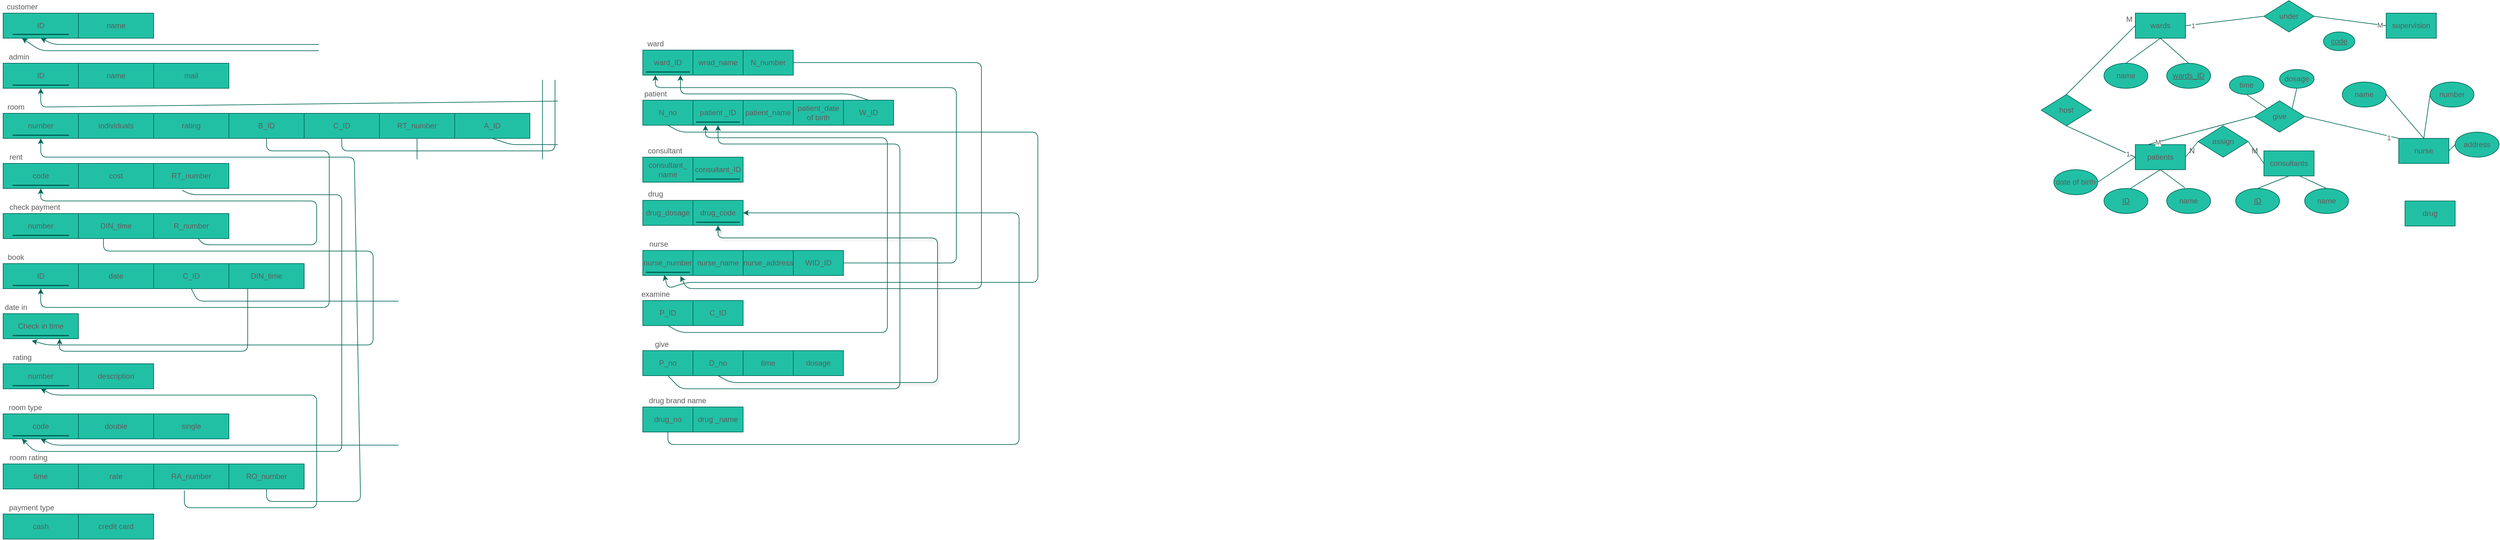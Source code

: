 <mxfile version="14.6.11" type="github">
  <diagram id="R2lEEEUBdFMjLlhIrx00" name="Page-1">
    <mxGraphModel dx="4867" dy="549" grid="1" gridSize="10" guides="1" tooltips="1" connect="1" arrows="1" fold="1" page="1" pageScale="1" pageWidth="850" pageHeight="1100" math="0" shadow="0" extFonts="Permanent Marker^https://fonts.googleapis.com/css?family=Permanent+Marker">
      <root>
        <mxCell id="0" />
        <mxCell id="1" parent="0" />
        <mxCell id="BBmIpHjSIhqbikDXfR6h-1" value="wards" style="whiteSpace=wrap;html=1;align=center;fillColor=#21C0A5;strokeColor=#006658;fontColor=#5C5C5C;" parent="1" vertex="1">
          <mxGeometry x="80" y="40" width="80" height="40" as="geometry" />
        </mxCell>
        <mxCell id="BBmIpHjSIhqbikDXfR6h-2" value="name" style="ellipse;whiteSpace=wrap;html=1;align=center;fillColor=#21C0A5;strokeColor=#006658;fontColor=#5C5C5C;" parent="1" vertex="1">
          <mxGeometry x="30" y="120" width="70" height="40" as="geometry" />
        </mxCell>
        <mxCell id="BBmIpHjSIhqbikDXfR6h-3" value="wards_ID" style="ellipse;whiteSpace=wrap;html=1;align=center;fontStyle=4;fillColor=#21C0A5;strokeColor=#006658;fontColor=#5C5C5C;" parent="1" vertex="1">
          <mxGeometry x="130" y="120" width="70" height="40" as="geometry" />
        </mxCell>
        <mxCell id="BBmIpHjSIhqbikDXfR6h-5" value="patients" style="whiteSpace=wrap;html=1;align=center;fillColor=#21C0A5;strokeColor=#006658;fontColor=#5C5C5C;" parent="1" vertex="1">
          <mxGeometry x="80" y="250" width="80" height="40" as="geometry" />
        </mxCell>
        <mxCell id="BBmIpHjSIhqbikDXfR6h-6" value="date of birth" style="ellipse;whiteSpace=wrap;html=1;align=center;fillColor=#21C0A5;strokeColor=#006658;fontColor=#5C5C5C;" parent="1" vertex="1">
          <mxGeometry x="-50" y="290" width="70" height="40" as="geometry" />
        </mxCell>
        <mxCell id="BBmIpHjSIhqbikDXfR6h-7" value="name" style="ellipse;whiteSpace=wrap;html=1;align=center;fillColor=#21C0A5;strokeColor=#006658;fontColor=#5C5C5C;" parent="1" vertex="1">
          <mxGeometry x="130" y="320" width="70" height="40" as="geometry" />
        </mxCell>
        <mxCell id="BBmIpHjSIhqbikDXfR6h-8" value="ID" style="ellipse;whiteSpace=wrap;html=1;align=center;fontStyle=4;fillColor=#21C0A5;strokeColor=#006658;fontColor=#5C5C5C;" parent="1" vertex="1">
          <mxGeometry x="30" y="320" width="70" height="40" as="geometry" />
        </mxCell>
        <mxCell id="BBmIpHjSIhqbikDXfR6h-9" value="" style="endArrow=none;html=1;rounded=0;exitX=0.6;exitY=0;exitDx=0;exitDy=0;exitPerimeter=0;entryX=0.414;entryY=-0.025;entryDx=0;entryDy=0;entryPerimeter=0;strokeColor=#006658;fontColor=#5C5C5C;" parent="1" source="BBmIpHjSIhqbikDXfR6h-8" target="BBmIpHjSIhqbikDXfR6h-7" edge="1">
          <mxGeometry relative="1" as="geometry">
            <mxPoint x="40" y="300" as="sourcePoint" />
            <mxPoint x="200" y="300" as="targetPoint" />
            <Array as="points">
              <mxPoint x="120" y="290" />
            </Array>
          </mxGeometry>
        </mxCell>
        <mxCell id="BBmIpHjSIhqbikDXfR6h-10" value="" style="endArrow=none;html=1;rounded=0;entryX=0.5;entryY=0;entryDx=0;entryDy=0;exitX=0.5;exitY=0;exitDx=0;exitDy=0;strokeColor=#006658;fontColor=#5C5C5C;" parent="1" source="BBmIpHjSIhqbikDXfR6h-2" target="BBmIpHjSIhqbikDXfR6h-3" edge="1">
          <mxGeometry relative="1" as="geometry">
            <mxPoint x="60" y="100" as="sourcePoint" />
            <mxPoint x="220" y="100" as="targetPoint" />
            <Array as="points">
              <mxPoint x="120" y="80" />
            </Array>
          </mxGeometry>
        </mxCell>
        <mxCell id="BBmIpHjSIhqbikDXfR6h-12" value="" style="endArrow=none;html=1;rounded=0;exitX=1;exitY=0.5;exitDx=0;exitDy=0;entryX=0;entryY=0.5;entryDx=0;entryDy=0;strokeColor=#006658;fontColor=#5C5C5C;" parent="1" source="BBmIpHjSIhqbikDXfR6h-6" target="BBmIpHjSIhqbikDXfR6h-5" edge="1">
          <mxGeometry relative="1" as="geometry">
            <mxPoint x="70" y="210" as="sourcePoint" />
            <mxPoint x="230" y="210" as="targetPoint" />
          </mxGeometry>
        </mxCell>
        <mxCell id="BBmIpHjSIhqbikDXfR6h-14" value="name" style="ellipse;whiteSpace=wrap;html=1;align=center;fillColor=#21C0A5;strokeColor=#006658;fontColor=#5C5C5C;" parent="1" vertex="1">
          <mxGeometry x="350" y="320" width="70" height="40" as="geometry" />
        </mxCell>
        <mxCell id="BBmIpHjSIhqbikDXfR6h-15" value="ID" style="ellipse;whiteSpace=wrap;html=1;align=center;fontStyle=4;fillColor=#21C0A5;strokeColor=#006658;fontColor=#5C5C5C;" parent="1" vertex="1">
          <mxGeometry x="240" y="320" width="70" height="40" as="geometry" />
        </mxCell>
        <mxCell id="BBmIpHjSIhqbikDXfR6h-16" value="" style="endArrow=none;html=1;rounded=0;exitX=0.5;exitY=0;exitDx=0;exitDy=0;entryX=0.5;entryY=0;entryDx=0;entryDy=0;startArrow=none;strokeColor=#006658;fontColor=#5C5C5C;" parent="1" source="BBmIpHjSIhqbikDXfR6h-13" target="BBmIpHjSIhqbikDXfR6h-14" edge="1">
          <mxGeometry relative="1" as="geometry">
            <mxPoint x="260" y="290" as="sourcePoint" />
            <mxPoint x="420" y="290" as="targetPoint" />
            <Array as="points">
              <mxPoint x="320" y="290" />
            </Array>
          </mxGeometry>
        </mxCell>
        <mxCell id="BBmIpHjSIhqbikDXfR6h-17" value="assign" style="shape=rhombus;perimeter=rhombusPerimeter;whiteSpace=wrap;html=1;align=center;fillColor=#21C0A5;strokeColor=#006658;fontColor=#5C5C5C;" parent="1" vertex="1">
          <mxGeometry x="180" y="220" width="80" height="50" as="geometry" />
        </mxCell>
        <mxCell id="BBmIpHjSIhqbikDXfR6h-18" value="host" style="shape=rhombus;perimeter=rhombusPerimeter;whiteSpace=wrap;html=1;align=center;fillColor=#21C0A5;strokeColor=#006658;fontColor=#5C5C5C;" parent="1" vertex="1">
          <mxGeometry x="-70" y="170" width="80" height="50" as="geometry" />
        </mxCell>
        <mxCell id="BBmIpHjSIhqbikDXfR6h-19" value="" style="endArrow=none;html=1;rounded=0;exitX=0.5;exitY=1;exitDx=0;exitDy=0;entryX=0;entryY=0.5;entryDx=0;entryDy=0;strokeColor=#006658;fontColor=#5C5C5C;" parent="1" source="BBmIpHjSIhqbikDXfR6h-18" target="BBmIpHjSIhqbikDXfR6h-5" edge="1">
          <mxGeometry relative="1" as="geometry">
            <mxPoint x="-90" y="250" as="sourcePoint" />
            <mxPoint x="70" y="250" as="targetPoint" />
          </mxGeometry>
        </mxCell>
        <mxCell id="BBmIpHjSIhqbikDXfR6h-41" value="1" style="edgeLabel;html=1;align=center;verticalAlign=middle;resizable=0;points=[];fontColor=#5C5C5C;" parent="BBmIpHjSIhqbikDXfR6h-19" vertex="1" connectable="0">
          <mxGeometry x="0.768" y="-1" relative="1" as="geometry">
            <mxPoint x="1" as="offset" />
          </mxGeometry>
        </mxCell>
        <mxCell id="BBmIpHjSIhqbikDXfR6h-20" value="" style="endArrow=none;html=1;rounded=0;exitX=0.5;exitY=0;exitDx=0;exitDy=0;entryX=0;entryY=0.5;entryDx=0;entryDy=0;strokeColor=#006658;fontColor=#5C5C5C;" parent="1" source="BBmIpHjSIhqbikDXfR6h-18" target="BBmIpHjSIhqbikDXfR6h-1" edge="1">
          <mxGeometry relative="1" as="geometry">
            <mxPoint x="-40" y="140" as="sourcePoint" />
            <mxPoint x="120" y="140" as="targetPoint" />
          </mxGeometry>
        </mxCell>
        <mxCell id="BBmIpHjSIhqbikDXfR6h-21" value="" style="endArrow=none;html=1;rounded=0;exitX=1;exitY=0.5;exitDx=0;exitDy=0;entryX=0;entryY=0.5;entryDx=0;entryDy=0;strokeColor=#006658;fontColor=#5C5C5C;" parent="1" source="BBmIpHjSIhqbikDXfR6h-5" target="BBmIpHjSIhqbikDXfR6h-17" edge="1">
          <mxGeometry relative="1" as="geometry">
            <mxPoint x="150" y="200" as="sourcePoint" />
            <mxPoint x="310" y="200" as="targetPoint" />
          </mxGeometry>
        </mxCell>
        <mxCell id="BBmIpHjSIhqbikDXfR6h-22" value="" style="endArrow=none;html=1;rounded=0;exitX=1;exitY=0.5;exitDx=0;exitDy=0;entryX=0;entryY=0.5;entryDx=0;entryDy=0;strokeColor=#006658;fontColor=#5C5C5C;" parent="1" source="BBmIpHjSIhqbikDXfR6h-17" target="BBmIpHjSIhqbikDXfR6h-13" edge="1">
          <mxGeometry relative="1" as="geometry">
            <mxPoint x="330" y="190" as="sourcePoint" />
            <mxPoint x="490" y="190" as="targetPoint" />
          </mxGeometry>
        </mxCell>
        <mxCell id="BBmIpHjSIhqbikDXfR6h-23" value="supervision" style="whiteSpace=wrap;html=1;align=center;fillColor=#21C0A5;strokeColor=#006658;fontColor=#5C5C5C;" parent="1" vertex="1">
          <mxGeometry x="480" y="40" width="80" height="40" as="geometry" />
        </mxCell>
        <mxCell id="BBmIpHjSIhqbikDXfR6h-24" value="nurse" style="whiteSpace=wrap;html=1;align=center;fillColor=#21C0A5;strokeColor=#006658;fontColor=#5C5C5C;" parent="1" vertex="1">
          <mxGeometry x="500" y="240" width="80" height="40" as="geometry" />
        </mxCell>
        <mxCell id="BBmIpHjSIhqbikDXfR6h-26" value="name" style="ellipse;whiteSpace=wrap;html=1;align=center;fillColor=#21C0A5;strokeColor=#006658;fontColor=#5C5C5C;" parent="1" vertex="1">
          <mxGeometry x="410" y="150" width="70" height="40" as="geometry" />
        </mxCell>
        <mxCell id="BBmIpHjSIhqbikDXfR6h-30" value="address" style="ellipse;whiteSpace=wrap;html=1;align=center;fillColor=#21C0A5;strokeColor=#006658;fontColor=#5C5C5C;" parent="1" vertex="1">
          <mxGeometry x="590" y="230" width="70" height="40" as="geometry" />
        </mxCell>
        <mxCell id="BBmIpHjSIhqbikDXfR6h-31" value="number" style="ellipse;whiteSpace=wrap;html=1;align=center;fillColor=#21C0A5;strokeColor=#006658;fontColor=#5C5C5C;" parent="1" vertex="1">
          <mxGeometry x="550" y="150" width="70" height="40" as="geometry" />
        </mxCell>
        <mxCell id="BBmIpHjSIhqbikDXfR6h-32" value="" style="endArrow=none;html=1;rounded=0;exitX=1;exitY=0.5;exitDx=0;exitDy=0;entryX=0;entryY=0.5;entryDx=0;entryDy=0;strokeColor=#006658;fontColor=#5C5C5C;" parent="1" source="BBmIpHjSIhqbikDXfR6h-26" target="BBmIpHjSIhqbikDXfR6h-31" edge="1">
          <mxGeometry relative="1" as="geometry">
            <mxPoint x="500" y="170" as="sourcePoint" />
            <mxPoint x="610" y="210" as="targetPoint" />
            <Array as="points">
              <mxPoint x="540" y="240" />
            </Array>
          </mxGeometry>
        </mxCell>
        <mxCell id="BBmIpHjSIhqbikDXfR6h-33" value="" style="endArrow=none;html=1;rounded=0;exitX=1;exitY=0.5;exitDx=0;exitDy=0;entryX=0;entryY=0.5;entryDx=0;entryDy=0;strokeColor=#006658;fontColor=#5C5C5C;" parent="1" source="BBmIpHjSIhqbikDXfR6h-24" target="BBmIpHjSIhqbikDXfR6h-30" edge="1">
          <mxGeometry relative="1" as="geometry">
            <mxPoint x="570" y="100" as="sourcePoint" />
            <mxPoint x="680" y="140" as="targetPoint" />
          </mxGeometry>
        </mxCell>
        <mxCell id="BBmIpHjSIhqbikDXfR6h-36" value="M" style="text;html=1;align=center;verticalAlign=middle;resizable=0;points=[];autosize=1;strokeColor=none;fontColor=#5C5C5C;" parent="1" vertex="1">
          <mxGeometry x="255" y="250" width="30" height="20" as="geometry" />
        </mxCell>
        <mxCell id="BBmIpHjSIhqbikDXfR6h-39" value="N" style="text;html=1;align=center;verticalAlign=middle;resizable=0;points=[];autosize=1;strokeColor=none;fontColor=#5C5C5C;" parent="1" vertex="1">
          <mxGeometry x="160" y="250" width="20" height="20" as="geometry" />
        </mxCell>
        <mxCell id="BBmIpHjSIhqbikDXfR6h-40" value="M" style="text;html=1;align=center;verticalAlign=middle;resizable=0;points=[];autosize=1;strokeColor=none;fontColor=#5C5C5C;" parent="1" vertex="1">
          <mxGeometry x="55" y="40" width="30" height="20" as="geometry" />
        </mxCell>
        <mxCell id="BBmIpHjSIhqbikDXfR6h-47" value="under" style="shape=rhombus;perimeter=rhombusPerimeter;whiteSpace=wrap;html=1;align=center;fillColor=#21C0A5;strokeColor=#006658;fontColor=#5C5C5C;" parent="1" vertex="1">
          <mxGeometry x="285" y="20" width="80" height="50" as="geometry" />
        </mxCell>
        <mxCell id="BBmIpHjSIhqbikDXfR6h-48" value="" style="endArrow=none;html=1;rounded=0;entryX=0;entryY=0.5;entryDx=0;entryDy=0;exitX=1;exitY=0.5;exitDx=0;exitDy=0;strokeColor=#006658;fontColor=#5C5C5C;" parent="1" source="BBmIpHjSIhqbikDXfR6h-1" target="BBmIpHjSIhqbikDXfR6h-47" edge="1">
          <mxGeometry relative="1" as="geometry">
            <mxPoint x="160" y="70" as="sourcePoint" />
            <mxPoint x="320" y="70" as="targetPoint" />
          </mxGeometry>
        </mxCell>
        <mxCell id="BBmIpHjSIhqbikDXfR6h-55" value="1" style="edgeLabel;html=1;align=center;verticalAlign=middle;resizable=0;points=[];fontColor=#5C5C5C;" parent="BBmIpHjSIhqbikDXfR6h-48" vertex="1" connectable="0">
          <mxGeometry x="-0.811" y="-1" relative="1" as="geometry">
            <mxPoint as="offset" />
          </mxGeometry>
        </mxCell>
        <mxCell id="BBmIpHjSIhqbikDXfR6h-49" value="" style="endArrow=none;html=1;rounded=0;entryX=0;entryY=0.5;entryDx=0;entryDy=0;exitX=1;exitY=0.5;exitDx=0;exitDy=0;strokeColor=#006658;fontColor=#5C5C5C;" parent="1" source="BBmIpHjSIhqbikDXfR6h-47" target="BBmIpHjSIhqbikDXfR6h-23" edge="1">
          <mxGeometry relative="1" as="geometry">
            <mxPoint x="400" y="80" as="sourcePoint" />
            <mxPoint x="520" y="135" as="targetPoint" />
          </mxGeometry>
        </mxCell>
        <mxCell id="BBmIpHjSIhqbikDXfR6h-56" value="M" style="edgeLabel;html=1;align=center;verticalAlign=middle;resizable=0;points=[];fontColor=#5C5C5C;" parent="BBmIpHjSIhqbikDXfR6h-49" vertex="1" connectable="0">
          <mxGeometry x="0.817" relative="1" as="geometry">
            <mxPoint as="offset" />
          </mxGeometry>
        </mxCell>
        <mxCell id="BBmIpHjSIhqbikDXfR6h-50" value="give" style="shape=rhombus;perimeter=rhombusPerimeter;whiteSpace=wrap;html=1;align=center;fillColor=#21C0A5;strokeColor=#006658;fontColor=#5C5C5C;" parent="1" vertex="1">
          <mxGeometry x="270" y="180" width="80" height="50" as="geometry" />
        </mxCell>
        <mxCell id="BBmIpHjSIhqbikDXfR6h-51" value="" style="endArrow=none;html=1;rounded=0;exitX=1;exitY=0.5;exitDx=0;exitDy=0;entryX=0;entryY=0;entryDx=0;entryDy=0;strokeColor=#006658;fontColor=#5C5C5C;" parent="1" source="BBmIpHjSIhqbikDXfR6h-50" target="BBmIpHjSIhqbikDXfR6h-24" edge="1">
          <mxGeometry relative="1" as="geometry">
            <mxPoint x="340" y="140" as="sourcePoint" />
            <mxPoint x="500" y="140" as="targetPoint" />
          </mxGeometry>
        </mxCell>
        <mxCell id="BBmIpHjSIhqbikDXfR6h-65" value="1" style="edgeLabel;html=1;align=center;verticalAlign=middle;resizable=0;points=[];fontColor=#5C5C5C;" parent="BBmIpHjSIhqbikDXfR6h-51" vertex="1" connectable="0">
          <mxGeometry x="0.791" y="-2" relative="1" as="geometry">
            <mxPoint as="offset" />
          </mxGeometry>
        </mxCell>
        <mxCell id="BBmIpHjSIhqbikDXfR6h-52" value="" style="endArrow=none;html=1;rounded=0;exitX=0.25;exitY=0;exitDx=0;exitDy=0;entryX=0;entryY=0.5;entryDx=0;entryDy=0;strokeColor=#006658;fontColor=#5C5C5C;" parent="1" source="BBmIpHjSIhqbikDXfR6h-5" target="BBmIpHjSIhqbikDXfR6h-50" edge="1">
          <mxGeometry relative="1" as="geometry">
            <mxPoint x="100" y="190" as="sourcePoint" />
            <mxPoint x="260" y="190" as="targetPoint" />
          </mxGeometry>
        </mxCell>
        <mxCell id="BBmIpHjSIhqbikDXfR6h-66" value="M" style="edgeLabel;html=1;align=center;verticalAlign=middle;resizable=0;points=[];fontColor=#5C5C5C;" parent="BBmIpHjSIhqbikDXfR6h-52" vertex="1" connectable="0">
          <mxGeometry x="-0.812" relative="1" as="geometry">
            <mxPoint as="offset" />
          </mxGeometry>
        </mxCell>
        <mxCell id="BBmIpHjSIhqbikDXfR6h-53" value="time" style="ellipse;whiteSpace=wrap;html=1;align=center;fillColor=#21C0A5;strokeColor=#006658;fontColor=#5C5C5C;" parent="1" vertex="1">
          <mxGeometry x="230" y="140" width="55" height="30" as="geometry" />
        </mxCell>
        <mxCell id="BBmIpHjSIhqbikDXfR6h-54" value="" style="endArrow=none;html=1;rounded=0;entryX=0.5;entryY=1;entryDx=0;entryDy=0;exitX=0;exitY=0;exitDx=0;exitDy=0;strokeColor=#006658;fontColor=#5C5C5C;" parent="1" source="BBmIpHjSIhqbikDXfR6h-50" target="BBmIpHjSIhqbikDXfR6h-53" edge="1">
          <mxGeometry relative="1" as="geometry">
            <mxPoint x="100" y="190" as="sourcePoint" />
            <mxPoint x="260" y="190" as="targetPoint" />
          </mxGeometry>
        </mxCell>
        <mxCell id="BBmIpHjSIhqbikDXfR6h-61" value="code" style="ellipse;whiteSpace=wrap;html=1;align=center;fontStyle=4;fillColor=#21C0A5;strokeColor=#006658;fontColor=#5C5C5C;" parent="1" vertex="1">
          <mxGeometry x="380" y="70" width="50" height="30" as="geometry" />
        </mxCell>
        <mxCell id="BBmIpHjSIhqbikDXfR6h-64" value="" style="endArrow=none;html=1;rounded=0;exitX=1;exitY=0;exitDx=0;exitDy=0;entryX=0.5;entryY=1;entryDx=0;entryDy=0;strokeColor=#006658;fontColor=#5C5C5C;" parent="1" source="BBmIpHjSIhqbikDXfR6h-50" target="HpEBO9rWb_VmIO8AO7av-1" edge="1">
          <mxGeometry relative="1" as="geometry">
            <mxPoint x="350" y="150" as="sourcePoint" />
            <mxPoint x="335" y="170" as="targetPoint" />
          </mxGeometry>
        </mxCell>
        <mxCell id="BBmIpHjSIhqbikDXfR6h-13" value="consultants" style="whiteSpace=wrap;html=1;align=center;fillColor=#21C0A5;strokeColor=#006658;fontColor=#5C5C5C;" parent="1" vertex="1">
          <mxGeometry x="285" y="260" width="80" height="40" as="geometry" />
        </mxCell>
        <mxCell id="BBmIpHjSIhqbikDXfR6h-67" value="" style="endArrow=none;html=1;rounded=0;exitX=0.5;exitY=0;exitDx=0;exitDy=0;entryX=0.5;entryY=1;entryDx=0;entryDy=0;strokeColor=#006658;fontColor=#5C5C5C;" parent="1" source="BBmIpHjSIhqbikDXfR6h-15" target="BBmIpHjSIhqbikDXfR6h-13" edge="1">
          <mxGeometry relative="1" as="geometry">
            <mxPoint x="275" y="320" as="sourcePoint" />
            <mxPoint x="385" y="320" as="targetPoint" />
            <Array as="points" />
          </mxGeometry>
        </mxCell>
        <mxCell id="HpEBO9rWb_VmIO8AO7av-1" value="dosage" style="ellipse;whiteSpace=wrap;html=1;align=center;fillColor=#21C0A5;strokeColor=#006658;fontColor=#5C5C5C;" parent="1" vertex="1">
          <mxGeometry x="310" y="130" width="55" height="30" as="geometry" />
        </mxCell>
        <mxCell id="HpEBO9rWb_VmIO8AO7av-2" value="drug" style="whiteSpace=wrap;html=1;align=center;fillColor=#21C0A5;strokeColor=#006658;fontColor=#5C5C5C;" parent="1" vertex="1">
          <mxGeometry x="510" y="340" width="80" height="40" as="geometry" />
        </mxCell>
        <mxCell id="HpEBO9rWb_VmIO8AO7av-4" value="drug_no" style="rounded=0;whiteSpace=wrap;html=1;fillColor=#21C0A5;strokeColor=#006658;fontColor=#5C5C5C;" parent="1" vertex="1">
          <mxGeometry x="-2300" y="669" width="80" height="40" as="geometry" />
        </mxCell>
        <mxCell id="HpEBO9rWb_VmIO8AO7av-5" value="drug _name" style="rounded=0;whiteSpace=wrap;html=1;fillColor=#21C0A5;strokeColor=#006658;fontColor=#5C5C5C;" parent="1" vertex="1">
          <mxGeometry x="-2220" y="669" width="80" height="40" as="geometry" />
        </mxCell>
        <mxCell id="HpEBO9rWb_VmIO8AO7av-6" value="ward_ID" style="rounded=0;whiteSpace=wrap;html=1;fillColor=#21C0A5;strokeColor=#006658;fontColor=#5C5C5C;" parent="1" vertex="1">
          <mxGeometry x="-2300" y="99" width="80" height="40" as="geometry" />
        </mxCell>
        <mxCell id="HpEBO9rWb_VmIO8AO7av-7" value="wrad_name" style="rounded=0;whiteSpace=wrap;html=1;fillColor=#21C0A5;strokeColor=#006658;fontColor=#5C5C5C;" parent="1" vertex="1">
          <mxGeometry x="-2220" y="99" width="80" height="40" as="geometry" />
        </mxCell>
        <mxCell id="HpEBO9rWb_VmIO8AO7av-8" value="N_number" style="rounded=0;whiteSpace=wrap;html=1;fillColor=#21C0A5;strokeColor=#006658;fontColor=#5C5C5C;" parent="1" vertex="1">
          <mxGeometry x="-2140" y="99" width="80" height="40" as="geometry" />
        </mxCell>
        <mxCell id="HpEBO9rWb_VmIO8AO7av-9" value="N_no" style="rounded=0;whiteSpace=wrap;html=1;fillColor=#21C0A5;strokeColor=#006658;fontColor=#5C5C5C;" parent="1" vertex="1">
          <mxGeometry x="-2300" y="179" width="80" height="40" as="geometry" />
        </mxCell>
        <mxCell id="HpEBO9rWb_VmIO8AO7av-10" value="patient _ID" style="rounded=0;whiteSpace=wrap;html=1;fillColor=#21C0A5;strokeColor=#006658;fontColor=#5C5C5C;" parent="1" vertex="1">
          <mxGeometry x="-2220" y="179" width="80" height="40" as="geometry" />
        </mxCell>
        <mxCell id="HpEBO9rWb_VmIO8AO7av-11" value="patient_name" style="rounded=0;whiteSpace=wrap;html=1;fillColor=#21C0A5;strokeColor=#006658;fontColor=#5C5C5C;" parent="1" vertex="1">
          <mxGeometry x="-2140" y="179" width="80" height="40" as="geometry" />
        </mxCell>
        <mxCell id="HpEBO9rWb_VmIO8AO7av-12" value="patient_date of birth" style="rounded=0;whiteSpace=wrap;html=1;fillColor=#21C0A5;strokeColor=#006658;fontColor=#5C5C5C;" parent="1" vertex="1">
          <mxGeometry x="-2060" y="179" width="80" height="40" as="geometry" />
        </mxCell>
        <mxCell id="HpEBO9rWb_VmIO8AO7av-13" value="W_ID" style="rounded=0;whiteSpace=wrap;html=1;fillColor=#21C0A5;strokeColor=#006658;fontColor=#5C5C5C;" parent="1" vertex="1">
          <mxGeometry x="-1980" y="179" width="80" height="40" as="geometry" />
        </mxCell>
        <mxCell id="HpEBO9rWb_VmIO8AO7av-14" value="consultant_&lt;br&gt;name" style="rounded=0;whiteSpace=wrap;html=1;fillColor=#21C0A5;strokeColor=#006658;fontColor=#5C5C5C;" parent="1" vertex="1">
          <mxGeometry x="-2300" y="270" width="80" height="40" as="geometry" />
        </mxCell>
        <mxCell id="HpEBO9rWb_VmIO8AO7av-15" value="consultant_ID" style="rounded=0;whiteSpace=wrap;html=1;fillColor=#21C0A5;strokeColor=#006658;fontColor=#5C5C5C;" parent="1" vertex="1">
          <mxGeometry x="-2220" y="270" width="80" height="40" as="geometry" />
        </mxCell>
        <mxCell id="HpEBO9rWb_VmIO8AO7av-16" value="drug_dosage" style="rounded=0;whiteSpace=wrap;html=1;fillColor=#21C0A5;strokeColor=#006658;fontColor=#5C5C5C;" parent="1" vertex="1">
          <mxGeometry x="-2300" y="339" width="80" height="40" as="geometry" />
        </mxCell>
        <mxCell id="HpEBO9rWb_VmIO8AO7av-17" value="drug_code" style="rounded=0;whiteSpace=wrap;html=1;fillColor=#21C0A5;strokeColor=#006658;fontColor=#5C5C5C;" parent="1" vertex="1">
          <mxGeometry x="-2220" y="339" width="80" height="40" as="geometry" />
        </mxCell>
        <mxCell id="HpEBO9rWb_VmIO8AO7av-18" value="nurse_number" style="rounded=0;whiteSpace=wrap;html=1;fillColor=#21C0A5;strokeColor=#006658;fontColor=#5C5C5C;" parent="1" vertex="1">
          <mxGeometry x="-2300" y="419" width="80" height="40" as="geometry" />
        </mxCell>
        <mxCell id="HpEBO9rWb_VmIO8AO7av-19" value="nurse_name" style="rounded=0;whiteSpace=wrap;html=1;fillColor=#21C0A5;strokeColor=#006658;fontColor=#5C5C5C;" parent="1" vertex="1">
          <mxGeometry x="-2220" y="419" width="80" height="40" as="geometry" />
        </mxCell>
        <mxCell id="HpEBO9rWb_VmIO8AO7av-20" value="nurse_address" style="rounded=0;whiteSpace=wrap;html=1;fillColor=#21C0A5;strokeColor=#006658;fontColor=#5C5C5C;" parent="1" vertex="1">
          <mxGeometry x="-2140" y="419" width="80" height="40" as="geometry" />
        </mxCell>
        <mxCell id="HpEBO9rWb_VmIO8AO7av-21" value="WID_ID" style="rounded=0;whiteSpace=wrap;html=1;fillColor=#21C0A5;strokeColor=#006658;fontColor=#5C5C5C;" parent="1" vertex="1">
          <mxGeometry x="-2060" y="419" width="80" height="40" as="geometry" />
        </mxCell>
        <mxCell id="HpEBO9rWb_VmIO8AO7av-22" value="P_ID" style="rounded=0;whiteSpace=wrap;html=1;fillColor=#21C0A5;strokeColor=#006658;fontColor=#5C5C5C;" parent="1" vertex="1">
          <mxGeometry x="-2300" y="499" width="80" height="40" as="geometry" />
        </mxCell>
        <mxCell id="HpEBO9rWb_VmIO8AO7av-23" value="C_ID" style="rounded=0;whiteSpace=wrap;html=1;fillColor=#21C0A5;strokeColor=#006658;fontColor=#5C5C5C;" parent="1" vertex="1">
          <mxGeometry x="-2220" y="499" width="80" height="40" as="geometry" />
        </mxCell>
        <mxCell id="HpEBO9rWb_VmIO8AO7av-24" value="P_no" style="rounded=0;whiteSpace=wrap;html=1;fillColor=#21C0A5;strokeColor=#006658;fontColor=#5C5C5C;" parent="1" vertex="1">
          <mxGeometry x="-2300" y="579" width="80" height="40" as="geometry" />
        </mxCell>
        <mxCell id="HpEBO9rWb_VmIO8AO7av-25" value="D_no" style="rounded=0;whiteSpace=wrap;html=1;fillColor=#21C0A5;strokeColor=#006658;fontColor=#5C5C5C;" parent="1" vertex="1">
          <mxGeometry x="-2220" y="579" width="80" height="40" as="geometry" />
        </mxCell>
        <mxCell id="HpEBO9rWb_VmIO8AO7av-26" value="time" style="rounded=0;whiteSpace=wrap;html=1;fillColor=#21C0A5;strokeColor=#006658;fontColor=#5C5C5C;" parent="1" vertex="1">
          <mxGeometry x="-2140" y="579" width="80" height="40" as="geometry" />
        </mxCell>
        <mxCell id="HpEBO9rWb_VmIO8AO7av-27" value="dosage" style="rounded=0;whiteSpace=wrap;html=1;fillColor=#21C0A5;strokeColor=#006658;fontColor=#5C5C5C;" parent="1" vertex="1">
          <mxGeometry x="-2060" y="579" width="80" height="40" as="geometry" />
        </mxCell>
        <mxCell id="HpEBO9rWb_VmIO8AO7av-32" value="" style="endArrow=classic;html=1;exitX=0.5;exitY=1;exitDx=0;exitDy=0;entryX=1;entryY=0.5;entryDx=0;entryDy=0;strokeColor=#006658;fontColor=#5C5C5C;" parent="1" source="HpEBO9rWb_VmIO8AO7av-4" target="HpEBO9rWb_VmIO8AO7av-17" edge="1">
          <mxGeometry width="50" height="50" relative="1" as="geometry">
            <mxPoint x="-2270" y="69" as="sourcePoint" />
            <mxPoint x="-1530" y="289" as="targetPoint" />
            <Array as="points">
              <mxPoint x="-2260" y="729" />
              <mxPoint x="-1700" y="729" />
              <mxPoint x="-1700" y="359" />
            </Array>
          </mxGeometry>
        </mxCell>
        <mxCell id="HpEBO9rWb_VmIO8AO7av-33" value="" style="endArrow=classic;html=1;exitX=1;exitY=0.5;exitDx=0;exitDy=0;entryX=0.25;entryY=1;entryDx=0;entryDy=0;strokeColor=#006658;fontColor=#5C5C5C;" parent="1" source="HpEBO9rWb_VmIO8AO7av-21" target="HpEBO9rWb_VmIO8AO7av-6" edge="1">
          <mxGeometry width="50" height="50" relative="1" as="geometry">
            <mxPoint x="-1580" y="339" as="sourcePoint" />
            <mxPoint x="-2330" y="159" as="targetPoint" />
            <Array as="points">
              <mxPoint x="-1800" y="439" />
              <mxPoint x="-1800" y="159" />
              <mxPoint x="-2280" y="159" />
            </Array>
          </mxGeometry>
        </mxCell>
        <mxCell id="HpEBO9rWb_VmIO8AO7av-34" value="" style="endArrow=classic;html=1;entryX=0.75;entryY=1;entryDx=0;entryDy=0;exitX=0.5;exitY=0;exitDx=0;exitDy=0;strokeColor=#006658;fontColor=#5C5C5C;" parent="1" source="HpEBO9rWb_VmIO8AO7av-13" target="HpEBO9rWb_VmIO8AO7av-6" edge="1">
          <mxGeometry width="50" height="50" relative="1" as="geometry">
            <mxPoint x="-1930" y="129" as="sourcePoint" />
            <mxPoint x="-1530" y="289" as="targetPoint" />
            <Array as="points">
              <mxPoint x="-1970" y="169" />
              <mxPoint x="-2240" y="169" />
            </Array>
          </mxGeometry>
        </mxCell>
        <mxCell id="HpEBO9rWb_VmIO8AO7av-35" value="" style="endArrow=classic;html=1;exitX=0.5;exitY=1;exitDx=0;exitDy=0;entryX=0.5;entryY=1;entryDx=0;entryDy=0;strokeColor=#006658;fontColor=#5C5C5C;" parent="1" source="HpEBO9rWb_VmIO8AO7av-24" target="HpEBO9rWb_VmIO8AO7av-10" edge="1">
          <mxGeometry width="50" height="50" relative="1" as="geometry">
            <mxPoint x="-1580" y="339" as="sourcePoint" />
            <mxPoint x="-2140" y="239" as="targetPoint" />
            <Array as="points">
              <mxPoint x="-2240" y="640" />
              <mxPoint x="-1890" y="640" />
              <mxPoint x="-1890" y="249" />
              <mxPoint x="-2180" y="249" />
            </Array>
          </mxGeometry>
        </mxCell>
        <mxCell id="HpEBO9rWb_VmIO8AO7av-36" value="" style="endArrow=classic;html=1;exitX=0.5;exitY=1;exitDx=0;exitDy=0;entryX=0.25;entryY=1;entryDx=0;entryDy=0;strokeColor=#006658;fontColor=#5C5C5C;" parent="1" source="HpEBO9rWb_VmIO8AO7av-22" target="HpEBO9rWb_VmIO8AO7av-10" edge="1">
          <mxGeometry width="50" height="50" relative="1" as="geometry">
            <mxPoint x="-2340" y="589" as="sourcePoint" />
            <mxPoint x="-2220" y="209" as="targetPoint" />
            <Array as="points">
              <mxPoint x="-2240" y="550" />
              <mxPoint x="-1910" y="550" />
              <mxPoint x="-1910" y="239" />
              <mxPoint x="-2200" y="239" />
            </Array>
          </mxGeometry>
        </mxCell>
        <mxCell id="HpEBO9rWb_VmIO8AO7av-37" value="" style="endArrow=classic;html=1;exitX=0.5;exitY=1;exitDx=0;exitDy=0;entryX=0.5;entryY=1;entryDx=0;entryDy=0;strokeColor=#006658;fontColor=#5C5C5C;shadow=1;" parent="1" source="HpEBO9rWb_VmIO8AO7av-25" target="HpEBO9rWb_VmIO8AO7av-17" edge="1">
          <mxGeometry width="50" height="50" relative="1" as="geometry">
            <mxPoint x="-2140" y="569" as="sourcePoint" />
            <mxPoint x="-2200" y="399" as="targetPoint" />
            <Array as="points">
              <mxPoint x="-2160" y="630" />
              <mxPoint x="-1830" y="630" />
              <mxPoint x="-1830" y="399" />
              <mxPoint x="-2180" y="399" />
            </Array>
          </mxGeometry>
        </mxCell>
        <mxCell id="HpEBO9rWb_VmIO8AO7av-38" value="" style="endArrow=classic;html=1;exitX=0.5;exitY=1;exitDx=0;exitDy=0;entryX=0.416;entryY=0.929;entryDx=0;entryDy=0;entryPerimeter=0;strokeColor=#006658;fontColor=#5C5C5C;" parent="1" source="HpEBO9rWb_VmIO8AO7av-9" target="HMgNPBwOs1ZOnoJLG3nc-77" edge="1">
          <mxGeometry width="50" height="50" relative="1" as="geometry">
            <mxPoint x="-940" y="360" as="sourcePoint" />
            <mxPoint x="-1570" y="460" as="targetPoint" />
            <Array as="points">
              <mxPoint x="-2240" y="230" />
              <mxPoint x="-1670" y="230" />
              <mxPoint x="-1670" y="470" />
              <mxPoint x="-2230" y="470" />
              <mxPoint x="-2260" y="480" />
            </Array>
          </mxGeometry>
        </mxCell>
        <mxCell id="HpEBO9rWb_VmIO8AO7av-39" value="" style="endArrow=classic;html=1;exitX=1;exitY=0.5;exitDx=0;exitDy=0;strokeColor=#006658;fontColor=#5C5C5C;" parent="1" source="HpEBO9rWb_VmIO8AO7av-8" edge="1">
          <mxGeometry width="50" height="50" relative="1" as="geometry">
            <mxPoint x="-2100" y="149" as="sourcePoint" />
            <mxPoint x="-2240" y="460" as="targetPoint" />
            <Array as="points">
              <mxPoint x="-1760" y="119" />
              <mxPoint x="-1760" y="279" />
              <mxPoint x="-1760" y="480" />
              <mxPoint x="-2230" y="480" />
            </Array>
          </mxGeometry>
        </mxCell>
        <mxCell id="HpEBO9rWb_VmIO8AO7av-40" value="drug brand name" style="text;html=1;align=center;verticalAlign=middle;resizable=0;points=[];autosize=1;strokeColor=none;fontColor=#5C5C5C;" parent="1" vertex="1">
          <mxGeometry x="-2300" y="649" width="110" height="20" as="geometry" />
        </mxCell>
        <mxCell id="HpEBO9rWb_VmIO8AO7av-41" value="ward" style="text;html=1;align=center;verticalAlign=middle;resizable=0;points=[];autosize=1;strokeColor=none;fontColor=#5C5C5C;" parent="1" vertex="1">
          <mxGeometry x="-2300" y="79" width="40" height="20" as="geometry" />
        </mxCell>
        <mxCell id="HpEBO9rWb_VmIO8AO7av-42" value="patient" style="text;html=1;align=center;verticalAlign=middle;resizable=0;points=[];autosize=1;strokeColor=none;fontColor=#5C5C5C;" parent="1" vertex="1">
          <mxGeometry x="-2305" y="159" width="50" height="20" as="geometry" />
        </mxCell>
        <mxCell id="HpEBO9rWb_VmIO8AO7av-43" value="consultant" style="text;html=1;align=center;verticalAlign=middle;resizable=0;points=[];autosize=1;strokeColor=none;fontColor=#5C5C5C;" parent="1" vertex="1">
          <mxGeometry x="-2300" y="250" width="70" height="20" as="geometry" />
        </mxCell>
        <mxCell id="HpEBO9rWb_VmIO8AO7av-44" value="drug" style="text;html=1;align=center;verticalAlign=middle;resizable=0;points=[];autosize=1;strokeColor=none;fontColor=#5C5C5C;" parent="1" vertex="1">
          <mxGeometry x="-2300" y="319" width="40" height="20" as="geometry" />
        </mxCell>
        <mxCell id="HpEBO9rWb_VmIO8AO7av-45" value="nurse" style="text;html=1;align=center;verticalAlign=middle;resizable=0;points=[];autosize=1;strokeColor=none;fontColor=#5C5C5C;" parent="1" vertex="1">
          <mxGeometry x="-2300" y="399" width="50" height="20" as="geometry" />
        </mxCell>
        <mxCell id="HpEBO9rWb_VmIO8AO7av-46" value="examine" style="text;html=1;align=center;verticalAlign=middle;resizable=0;points=[];autosize=1;strokeColor=none;fontColor=#5C5C5C;" parent="1" vertex="1">
          <mxGeometry x="-2310" y="479" width="60" height="20" as="geometry" />
        </mxCell>
        <mxCell id="HpEBO9rWb_VmIO8AO7av-47" value="give" style="text;html=1;align=center;verticalAlign=middle;resizable=0;points=[];autosize=1;strokeColor=none;fontColor=#5C5C5C;" parent="1" vertex="1">
          <mxGeometry x="-2290" y="559" width="40" height="20" as="geometry" />
        </mxCell>
        <mxCell id="HpEBO9rWb_VmIO8AO7av-48" value="ID" style="rounded=0;whiteSpace=wrap;html=1;fillColor=#21C0A5;strokeColor=#006658;fontColor=#5C5C5C;" parent="1" vertex="1">
          <mxGeometry x="-3320" y="40" width="120" height="40" as="geometry" />
        </mxCell>
        <mxCell id="HpEBO9rWb_VmIO8AO7av-53" value="name" style="rounded=0;whiteSpace=wrap;html=1;fillColor=#21C0A5;strokeColor=#006658;fontColor=#5C5C5C;" parent="1" vertex="1">
          <mxGeometry x="-3200" y="40" width="120" height="40" as="geometry" />
        </mxCell>
        <mxCell id="HMgNPBwOs1ZOnoJLG3nc-1" value="ID" style="rounded=0;whiteSpace=wrap;html=1;fillColor=#21C0A5;strokeColor=#006658;fontColor=#5C5C5C;" vertex="1" parent="1">
          <mxGeometry x="-3320" y="120" width="120" height="40" as="geometry" />
        </mxCell>
        <mxCell id="HMgNPBwOs1ZOnoJLG3nc-2" value="name" style="rounded=0;whiteSpace=wrap;html=1;fillColor=#21C0A5;strokeColor=#006658;fontColor=#5C5C5C;" vertex="1" parent="1">
          <mxGeometry x="-3200" y="120" width="120" height="40" as="geometry" />
        </mxCell>
        <mxCell id="HMgNPBwOs1ZOnoJLG3nc-3" value="mail" style="rounded=0;whiteSpace=wrap;html=1;fillColor=#21C0A5;strokeColor=#006658;fontColor=#5C5C5C;" vertex="1" parent="1">
          <mxGeometry x="-3080" y="120" width="120" height="40" as="geometry" />
        </mxCell>
        <mxCell id="HMgNPBwOs1ZOnoJLG3nc-4" value="number" style="rounded=0;whiteSpace=wrap;html=1;fillColor=#21C0A5;strokeColor=#006658;fontColor=#5C5C5C;" vertex="1" parent="1">
          <mxGeometry x="-3320" y="200" width="120" height="40" as="geometry" />
        </mxCell>
        <mxCell id="HMgNPBwOs1ZOnoJLG3nc-5" value="individuals" style="rounded=0;whiteSpace=wrap;html=1;fillColor=#21C0A5;strokeColor=#006658;fontColor=#5C5C5C;" vertex="1" parent="1">
          <mxGeometry x="-3200" y="200" width="120" height="40" as="geometry" />
        </mxCell>
        <mxCell id="HMgNPBwOs1ZOnoJLG3nc-6" value="rating" style="rounded=0;whiteSpace=wrap;html=1;fillColor=#21C0A5;strokeColor=#006658;fontColor=#5C5C5C;" vertex="1" parent="1">
          <mxGeometry x="-3080" y="200" width="120" height="40" as="geometry" />
        </mxCell>
        <mxCell id="HMgNPBwOs1ZOnoJLG3nc-7" value="B_ID" style="rounded=0;whiteSpace=wrap;html=1;fillColor=#21C0A5;strokeColor=#006658;fontColor=#5C5C5C;" vertex="1" parent="1">
          <mxGeometry x="-2960" y="200" width="120" height="40" as="geometry" />
        </mxCell>
        <mxCell id="HMgNPBwOs1ZOnoJLG3nc-8" value="C_ID" style="rounded=0;whiteSpace=wrap;html=1;fillColor=#21C0A5;strokeColor=#006658;fontColor=#5C5C5C;" vertex="1" parent="1">
          <mxGeometry x="-2840" y="200" width="120" height="40" as="geometry" />
        </mxCell>
        <mxCell id="HMgNPBwOs1ZOnoJLG3nc-9" value="RT_number" style="rounded=0;whiteSpace=wrap;html=1;fillColor=#21C0A5;strokeColor=#006658;fontColor=#5C5C5C;" vertex="1" parent="1">
          <mxGeometry x="-2720" y="200" width="120" height="40" as="geometry" />
        </mxCell>
        <mxCell id="HMgNPBwOs1ZOnoJLG3nc-10" value="A_ID" style="rounded=0;whiteSpace=wrap;html=1;fillColor=#21C0A5;strokeColor=#006658;fontColor=#5C5C5C;" vertex="1" parent="1">
          <mxGeometry x="-2600" y="200" width="120" height="40" as="geometry" />
        </mxCell>
        <mxCell id="HMgNPBwOs1ZOnoJLG3nc-13" value="code" style="rounded=0;whiteSpace=wrap;html=1;fillColor=#21C0A5;strokeColor=#006658;fontColor=#5C5C5C;" vertex="1" parent="1">
          <mxGeometry x="-3320" y="280" width="120" height="40" as="geometry" />
        </mxCell>
        <mxCell id="HMgNPBwOs1ZOnoJLG3nc-14" value="cost" style="rounded=0;whiteSpace=wrap;html=1;fillColor=#21C0A5;strokeColor=#006658;fontColor=#5C5C5C;" vertex="1" parent="1">
          <mxGeometry x="-3200" y="280" width="120" height="40" as="geometry" />
        </mxCell>
        <mxCell id="HMgNPBwOs1ZOnoJLG3nc-15" value="RT_number" style="rounded=0;whiteSpace=wrap;html=1;fillColor=#21C0A5;strokeColor=#006658;fontColor=#5C5C5C;" vertex="1" parent="1">
          <mxGeometry x="-3080" y="280" width="120" height="40" as="geometry" />
        </mxCell>
        <mxCell id="HMgNPBwOs1ZOnoJLG3nc-16" value="number" style="rounded=0;whiteSpace=wrap;html=1;fillColor=#21C0A5;strokeColor=#006658;fontColor=#5C5C5C;" vertex="1" parent="1">
          <mxGeometry x="-3320" y="360" width="120" height="40" as="geometry" />
        </mxCell>
        <mxCell id="HMgNPBwOs1ZOnoJLG3nc-17" value="DIN_time" style="rounded=0;whiteSpace=wrap;html=1;fillColor=#21C0A5;strokeColor=#006658;fontColor=#5C5C5C;" vertex="1" parent="1">
          <mxGeometry x="-3200" y="360" width="120" height="40" as="geometry" />
        </mxCell>
        <mxCell id="HMgNPBwOs1ZOnoJLG3nc-18" value="R_number" style="rounded=0;whiteSpace=wrap;html=1;fillColor=#21C0A5;strokeColor=#006658;fontColor=#5C5C5C;" vertex="1" parent="1">
          <mxGeometry x="-3080" y="360" width="120" height="40" as="geometry" />
        </mxCell>
        <mxCell id="HMgNPBwOs1ZOnoJLG3nc-19" value="ID" style="rounded=0;whiteSpace=wrap;html=1;fillColor=#21C0A5;strokeColor=#006658;fontColor=#5C5C5C;" vertex="1" parent="1">
          <mxGeometry x="-3320" y="440" width="120" height="40" as="geometry" />
        </mxCell>
        <mxCell id="HMgNPBwOs1ZOnoJLG3nc-20" value="date" style="rounded=0;whiteSpace=wrap;html=1;fillColor=#21C0A5;strokeColor=#006658;fontColor=#5C5C5C;" vertex="1" parent="1">
          <mxGeometry x="-3200" y="440" width="120" height="40" as="geometry" />
        </mxCell>
        <mxCell id="HMgNPBwOs1ZOnoJLG3nc-21" value="C_ID" style="rounded=0;whiteSpace=wrap;html=1;fillColor=#21C0A5;strokeColor=#006658;fontColor=#5C5C5C;" vertex="1" parent="1">
          <mxGeometry x="-3080" y="440" width="120" height="40" as="geometry" />
        </mxCell>
        <mxCell id="HMgNPBwOs1ZOnoJLG3nc-22" value="DIN_time" style="rounded=0;whiteSpace=wrap;html=1;fillColor=#21C0A5;strokeColor=#006658;fontColor=#5C5C5C;" vertex="1" parent="1">
          <mxGeometry x="-2960" y="440" width="120" height="40" as="geometry" />
        </mxCell>
        <mxCell id="HMgNPBwOs1ZOnoJLG3nc-25" value="Check in time" style="rounded=0;whiteSpace=wrap;html=1;fillColor=#21C0A5;strokeColor=#006658;fontColor=#5C5C5C;" vertex="1" parent="1">
          <mxGeometry x="-3320" y="520" width="120" height="40" as="geometry" />
        </mxCell>
        <mxCell id="HMgNPBwOs1ZOnoJLG3nc-28" value="number" style="rounded=0;whiteSpace=wrap;html=1;fillColor=#21C0A5;strokeColor=#006658;fontColor=#5C5C5C;" vertex="1" parent="1">
          <mxGeometry x="-3320" y="600" width="120" height="40" as="geometry" />
        </mxCell>
        <mxCell id="HMgNPBwOs1ZOnoJLG3nc-29" value="description" style="rounded=0;whiteSpace=wrap;html=1;fillColor=#21C0A5;strokeColor=#006658;fontColor=#5C5C5C;" vertex="1" parent="1">
          <mxGeometry x="-3200" y="600" width="120" height="40" as="geometry" />
        </mxCell>
        <mxCell id="HMgNPBwOs1ZOnoJLG3nc-31" value="code" style="rounded=0;whiteSpace=wrap;html=1;fillColor=#21C0A5;strokeColor=#006658;fontColor=#5C5C5C;" vertex="1" parent="1">
          <mxGeometry x="-3320" y="680" width="120" height="40" as="geometry" />
        </mxCell>
        <mxCell id="HMgNPBwOs1ZOnoJLG3nc-32" value="double" style="rounded=0;whiteSpace=wrap;html=1;fillColor=#21C0A5;strokeColor=#006658;fontColor=#5C5C5C;" vertex="1" parent="1">
          <mxGeometry x="-3200" y="680" width="120" height="40" as="geometry" />
        </mxCell>
        <mxCell id="HMgNPBwOs1ZOnoJLG3nc-33" value="single" style="rounded=0;whiteSpace=wrap;html=1;fillColor=#21C0A5;strokeColor=#006658;fontColor=#5C5C5C;" vertex="1" parent="1">
          <mxGeometry x="-3080" y="680" width="120" height="40" as="geometry" />
        </mxCell>
        <mxCell id="HMgNPBwOs1ZOnoJLG3nc-34" value="cash" style="rounded=0;whiteSpace=wrap;html=1;fillColor=#21C0A5;strokeColor=#006658;fontColor=#5C5C5C;" vertex="1" parent="1">
          <mxGeometry x="-3320" y="840" width="120" height="40" as="geometry" />
        </mxCell>
        <mxCell id="HMgNPBwOs1ZOnoJLG3nc-35" value="credit card" style="rounded=0;whiteSpace=wrap;html=1;fillColor=#21C0A5;strokeColor=#006658;fontColor=#5C5C5C;" vertex="1" parent="1">
          <mxGeometry x="-3200" y="840" width="120" height="40" as="geometry" />
        </mxCell>
        <mxCell id="HMgNPBwOs1ZOnoJLG3nc-37" value="time" style="rounded=0;whiteSpace=wrap;html=1;fillColor=#21C0A5;strokeColor=#006658;fontColor=#5C5C5C;" vertex="1" parent="1">
          <mxGeometry x="-3320" y="760" width="120" height="40" as="geometry" />
        </mxCell>
        <mxCell id="HMgNPBwOs1ZOnoJLG3nc-38" value="rate" style="rounded=0;whiteSpace=wrap;html=1;fillColor=#21C0A5;strokeColor=#006658;fontColor=#5C5C5C;" vertex="1" parent="1">
          <mxGeometry x="-3200" y="760" width="120" height="40" as="geometry" />
        </mxCell>
        <mxCell id="HMgNPBwOs1ZOnoJLG3nc-39" value="RA_number" style="rounded=0;whiteSpace=wrap;html=1;fillColor=#21C0A5;strokeColor=#006658;fontColor=#5C5C5C;" vertex="1" parent="1">
          <mxGeometry x="-3080" y="760" width="120" height="40" as="geometry" />
        </mxCell>
        <mxCell id="HMgNPBwOs1ZOnoJLG3nc-40" value="RO_number" style="rounded=0;whiteSpace=wrap;html=1;fillColor=#21C0A5;strokeColor=#006658;fontColor=#5C5C5C;" vertex="1" parent="1">
          <mxGeometry x="-2960" y="760" width="120" height="40" as="geometry" />
        </mxCell>
        <mxCell id="HMgNPBwOs1ZOnoJLG3nc-44" value="customer" style="text;html=1;align=center;verticalAlign=middle;resizable=0;points=[];autosize=1;strokeColor=none;fontColor=#5C5C5C;" vertex="1" parent="1">
          <mxGeometry x="-3320" y="20" width="60" height="20" as="geometry" />
        </mxCell>
        <mxCell id="HMgNPBwOs1ZOnoJLG3nc-46" value="admin" style="text;html=1;align=center;verticalAlign=middle;resizable=0;points=[];autosize=1;strokeColor=none;fontColor=#5C5C5C;" vertex="1" parent="1">
          <mxGeometry x="-3320" y="100" width="50" height="20" as="geometry" />
        </mxCell>
        <mxCell id="HMgNPBwOs1ZOnoJLG3nc-47" value="room" style="text;html=1;align=center;verticalAlign=middle;resizable=0;points=[];autosize=1;strokeColor=none;fontColor=#5C5C5C;" vertex="1" parent="1">
          <mxGeometry x="-3320" y="180" width="40" height="20" as="geometry" />
        </mxCell>
        <mxCell id="HMgNPBwOs1ZOnoJLG3nc-48" value="rent" style="text;html=1;align=center;verticalAlign=middle;resizable=0;points=[];autosize=1;strokeColor=none;fontColor=#5C5C5C;" vertex="1" parent="1">
          <mxGeometry x="-3320" y="260" width="40" height="20" as="geometry" />
        </mxCell>
        <mxCell id="HMgNPBwOs1ZOnoJLG3nc-49" value="check payment" style="text;html=1;align=center;verticalAlign=middle;resizable=0;points=[];autosize=1;strokeColor=none;fontColor=#5C5C5C;" vertex="1" parent="1">
          <mxGeometry x="-3320" y="340" width="100" height="20" as="geometry" />
        </mxCell>
        <mxCell id="HMgNPBwOs1ZOnoJLG3nc-50" value="book" style="text;html=1;align=center;verticalAlign=middle;resizable=0;points=[];autosize=1;strokeColor=none;fontColor=#5C5C5C;" vertex="1" parent="1">
          <mxGeometry x="-3320" y="420" width="40" height="20" as="geometry" />
        </mxCell>
        <mxCell id="HMgNPBwOs1ZOnoJLG3nc-51" value="rating" style="text;html=1;align=center;verticalAlign=middle;resizable=0;points=[];autosize=1;strokeColor=none;fontColor=#5C5C5C;" vertex="1" parent="1">
          <mxGeometry x="-3315" y="580" width="50" height="20" as="geometry" />
        </mxCell>
        <mxCell id="HMgNPBwOs1ZOnoJLG3nc-52" value="room type" style="text;html=1;align=center;verticalAlign=middle;resizable=0;points=[];autosize=1;strokeColor=none;fontColor=#5C5C5C;" vertex="1" parent="1">
          <mxGeometry x="-3320" y="660" width="70" height="20" as="geometry" />
        </mxCell>
        <mxCell id="HMgNPBwOs1ZOnoJLG3nc-54" value="payment type" style="text;html=1;align=center;verticalAlign=middle;resizable=0;points=[];autosize=1;strokeColor=none;fontColor=#5C5C5C;" vertex="1" parent="1">
          <mxGeometry x="-3320" y="820" width="90" height="20" as="geometry" />
        </mxCell>
        <mxCell id="HMgNPBwOs1ZOnoJLG3nc-55" value="room rating" style="text;html=1;align=center;verticalAlign=middle;resizable=0;points=[];autosize=1;strokeColor=none;fontColor=#5C5C5C;" vertex="1" parent="1">
          <mxGeometry x="-3320" y="740" width="80" height="20" as="geometry" />
        </mxCell>
        <mxCell id="HMgNPBwOs1ZOnoJLG3nc-56" value="date in" style="text;html=1;align=center;verticalAlign=middle;resizable=0;points=[];autosize=1;strokeColor=none;fontColor=#5C5C5C;" vertex="1" parent="1">
          <mxGeometry x="-3325" y="500" width="50" height="20" as="geometry" />
        </mxCell>
        <mxCell id="HMgNPBwOs1ZOnoJLG3nc-58" value="" style="endArrow=classic;html=1;entryX=0.5;entryY=1;entryDx=0;entryDy=0;exitX=0.5;exitY=1;exitDx=0;exitDy=0;strokeColor=#006658;fontColor=#5C5C5C;" edge="1" parent="1" source="HMgNPBwOs1ZOnoJLG3nc-8" target="HpEBO9rWb_VmIO8AO7av-48">
          <mxGeometry width="50" height="50" relative="1" as="geometry">
            <mxPoint x="-2440" y="380" as="sourcePoint" />
            <mxPoint x="-2580" y="390" as="targetPoint" />
            <Array as="points">
              <mxPoint x="-2780" y="260" />
              <mxPoint x="-2440" y="260" />
              <mxPoint x="-2440" y="90" />
              <mxPoint x="-3240" y="90" />
            </Array>
          </mxGeometry>
        </mxCell>
        <mxCell id="HMgNPBwOs1ZOnoJLG3nc-59" value="" style="endArrow=classic;html=1;entryX=0.5;entryY=1;entryDx=0;entryDy=0;exitX=0.5;exitY=1;exitDx=0;exitDy=0;strokeColor=#006658;fontColor=#5C5C5C;" edge="1" parent="1" source="HMgNPBwOs1ZOnoJLG3nc-10" target="HMgNPBwOs1ZOnoJLG3nc-1">
          <mxGeometry width="50" height="50" relative="1" as="geometry">
            <mxPoint x="-2460" y="300" as="sourcePoint" />
            <mxPoint x="-2620" y="280" as="targetPoint" />
            <Array as="points">
              <mxPoint x="-2510" y="250" />
              <mxPoint x="-2390" y="250" />
              <mxPoint x="-2390" y="180" />
              <mxPoint x="-3260" y="190" />
            </Array>
          </mxGeometry>
        </mxCell>
        <mxCell id="HMgNPBwOs1ZOnoJLG3nc-63" value="" style="endArrow=classic;html=1;entryX=0.25;entryY=1;entryDx=0;entryDy=0;exitX=0.5;exitY=1;exitDx=0;exitDy=0;strokeColor=#006658;fontColor=#5C5C5C;" edge="1" parent="1" source="HMgNPBwOs1ZOnoJLG3nc-21" target="HpEBO9rWb_VmIO8AO7av-48">
          <mxGeometry width="50" height="50" relative="1" as="geometry">
            <mxPoint x="-2800" y="260" as="sourcePoint" />
            <mxPoint x="-3280" y="100" as="targetPoint" />
            <Array as="points">
              <mxPoint x="-3010" y="500" />
              <mxPoint x="-2460" y="500" />
              <mxPoint x="-2460" y="100" />
              <mxPoint x="-3260" y="100" />
            </Array>
          </mxGeometry>
        </mxCell>
        <mxCell id="HMgNPBwOs1ZOnoJLG3nc-65" value="" style="endArrow=classic;html=1;entryX=0.5;entryY=1;entryDx=0;entryDy=0;exitX=0.5;exitY=1;exitDx=0;exitDy=0;strokeColor=#006658;fontColor=#5C5C5C;" edge="1" parent="1" source="HMgNPBwOs1ZOnoJLG3nc-40" target="HMgNPBwOs1ZOnoJLG3nc-4">
          <mxGeometry width="50" height="50" relative="1" as="geometry">
            <mxPoint x="-2780" y="270" as="sourcePoint" />
            <mxPoint x="-2620" y="280" as="targetPoint" />
            <Array as="points">
              <mxPoint x="-2900" y="820" />
              <mxPoint x="-2750" y="820" />
              <mxPoint x="-2760" y="270" />
              <mxPoint x="-3260" y="270" />
            </Array>
          </mxGeometry>
        </mxCell>
        <mxCell id="HMgNPBwOs1ZOnoJLG3nc-66" value="" style="endArrow=classic;html=1;exitX=0.5;exitY=1;exitDx=0;exitDy=0;entryX=0.5;entryY=1;entryDx=0;entryDy=0;strokeColor=#006658;fontColor=#5C5C5C;" edge="1" parent="1" source="HMgNPBwOs1ZOnoJLG3nc-7" target="HMgNPBwOs1ZOnoJLG3nc-19">
          <mxGeometry width="50" height="50" relative="1" as="geometry">
            <mxPoint x="-2760" y="430" as="sourcePoint" />
            <mxPoint x="-2710" y="380" as="targetPoint" />
            <Array as="points">
              <mxPoint x="-2900" y="260" />
              <mxPoint x="-2800" y="260" />
              <mxPoint x="-2800" y="510" />
              <mxPoint x="-3260" y="510" />
            </Array>
          </mxGeometry>
        </mxCell>
        <mxCell id="HMgNPBwOs1ZOnoJLG3nc-67" value="" style="endArrow=classic;html=1;exitX=0.5;exitY=1;exitDx=0;exitDy=0;entryX=0.5;entryY=1;entryDx=0;entryDy=0;strokeColor=#006658;fontColor=#5C5C5C;" edge="1" parent="1" source="HMgNPBwOs1ZOnoJLG3nc-9" target="HMgNPBwOs1ZOnoJLG3nc-31">
          <mxGeometry width="50" height="50" relative="1" as="geometry">
            <mxPoint x="-2660" y="410" as="sourcePoint" />
            <mxPoint x="-2610" y="360" as="targetPoint" />
            <Array as="points">
              <mxPoint x="-2660" y="730" />
              <mxPoint x="-3240" y="730" />
            </Array>
          </mxGeometry>
        </mxCell>
        <mxCell id="HMgNPBwOs1ZOnoJLG3nc-68" value="" style="endArrow=classic;html=1;entryX=0.5;entryY=1;entryDx=0;entryDy=0;strokeColor=#006658;fontColor=#5C5C5C;" edge="1" parent="1" target="HMgNPBwOs1ZOnoJLG3nc-13">
          <mxGeometry width="50" height="50" relative="1" as="geometry">
            <mxPoint x="-3009" y="400" as="sourcePoint" />
            <mxPoint x="-3340" y="390" as="targetPoint" />
            <Array as="points">
              <mxPoint x="-3000" y="410" />
              <mxPoint x="-2820" y="410" />
              <mxPoint x="-2820" y="340" />
              <mxPoint x="-3260" y="340" />
            </Array>
          </mxGeometry>
        </mxCell>
        <mxCell id="HMgNPBwOs1ZOnoJLG3nc-69" value="" style="endArrow=classic;html=1;entryX=0.25;entryY=1;entryDx=0;entryDy=0;exitX=0.38;exitY=1.075;exitDx=0;exitDy=0;exitPerimeter=0;strokeColor=#006658;fontColor=#5C5C5C;" edge="1" parent="1" source="HMgNPBwOs1ZOnoJLG3nc-15" target="HMgNPBwOs1ZOnoJLG3nc-31">
          <mxGeometry width="50" height="50" relative="1" as="geometry">
            <mxPoint x="-3040" y="310" as="sourcePoint" />
            <mxPoint x="-2820" y="330" as="targetPoint" />
            <Array as="points">
              <mxPoint x="-3020" y="330" />
              <mxPoint x="-2780" y="330" />
              <mxPoint x="-2780" y="740" />
              <mxPoint x="-3270" y="740" />
            </Array>
          </mxGeometry>
        </mxCell>
        <mxCell id="HMgNPBwOs1ZOnoJLG3nc-70" value="" style="endArrow=classic;html=1;exitX=0.25;exitY=1;exitDx=0;exitDy=0;strokeColor=#006658;fontColor=#5C5C5C;" edge="1" parent="1" source="HMgNPBwOs1ZOnoJLG3nc-22">
          <mxGeometry width="50" height="50" relative="1" as="geometry">
            <mxPoint x="-2670" y="480" as="sourcePoint" />
            <mxPoint x="-3230" y="560" as="targetPoint" />
            <Array as="points">
              <mxPoint x="-2930" y="580" />
              <mxPoint x="-3230" y="580" />
            </Array>
          </mxGeometry>
        </mxCell>
        <mxCell id="HMgNPBwOs1ZOnoJLG3nc-71" value="" style="endArrow=classic;html=1;exitX=0.333;exitY=1;exitDx=0;exitDy=0;exitPerimeter=0;entryX=0.38;entryY=1.075;entryDx=0;entryDy=0;entryPerimeter=0;strokeColor=#006658;fontColor=#5C5C5C;" edge="1" parent="1" source="HMgNPBwOs1ZOnoJLG3nc-17" target="HMgNPBwOs1ZOnoJLG3nc-25">
          <mxGeometry width="50" height="50" relative="1" as="geometry">
            <mxPoint x="-3170" y="460" as="sourcePoint" />
            <mxPoint x="-3270" y="570" as="targetPoint" />
            <Array as="points">
              <mxPoint x="-3160" y="420" />
              <mxPoint x="-2730" y="420" />
              <mxPoint x="-2730" y="570" />
              <mxPoint x="-2960" y="570" />
              <mxPoint x="-3250" y="570" />
            </Array>
          </mxGeometry>
        </mxCell>
        <mxCell id="HMgNPBwOs1ZOnoJLG3nc-72" value="" style="endArrow=classic;html=1;entryX=0.5;entryY=1;entryDx=0;entryDy=0;exitX=0.408;exitY=1.063;exitDx=0;exitDy=0;exitPerimeter=0;strokeColor=#006658;fontColor=#5C5C5C;" edge="1" parent="1" source="HMgNPBwOs1ZOnoJLG3nc-39" target="HMgNPBwOs1ZOnoJLG3nc-28">
          <mxGeometry width="50" height="50" relative="1" as="geometry">
            <mxPoint x="-2820" y="930" as="sourcePoint" />
            <mxPoint x="-2840" y="450" as="targetPoint" />
            <Array as="points">
              <mxPoint x="-3031" y="830" />
              <mxPoint x="-2820" y="830" />
              <mxPoint x="-2820" y="650" />
              <mxPoint x="-3240" y="650" />
            </Array>
          </mxGeometry>
        </mxCell>
        <mxCell id="HMgNPBwOs1ZOnoJLG3nc-73" value="" style="line;strokeWidth=2;html=1;fillColor=#21C0A5;strokeColor=#006658;fontColor=#5C5C5C;" vertex="1" parent="1">
          <mxGeometry x="-2295" y="129" width="70" height="10" as="geometry" />
        </mxCell>
        <mxCell id="HMgNPBwOs1ZOnoJLG3nc-74" value="" style="line;strokeWidth=2;html=1;fillColor=#21C0A5;strokeColor=#006658;fontColor=#5C5C5C;" vertex="1" parent="1">
          <mxGeometry x="-2215" y="209" width="70" height="10" as="geometry" />
        </mxCell>
        <mxCell id="HMgNPBwOs1ZOnoJLG3nc-75" value="" style="line;strokeWidth=2;html=1;fillColor=#21C0A5;strokeColor=#006658;fontColor=#5C5C5C;" vertex="1" parent="1">
          <mxGeometry x="-2215" y="300" width="70" height="10" as="geometry" />
        </mxCell>
        <mxCell id="HMgNPBwOs1ZOnoJLG3nc-76" value="" style="line;strokeWidth=2;html=1;fillColor=#21C0A5;strokeColor=#006658;fontColor=#5C5C5C;" vertex="1" parent="1">
          <mxGeometry x="-2215" y="369" width="70" height="10" as="geometry" />
        </mxCell>
        <mxCell id="HMgNPBwOs1ZOnoJLG3nc-77" value="" style="line;strokeWidth=2;html=1;fillColor=#21C0A5;strokeColor=#006658;fontColor=#5C5C5C;" vertex="1" parent="1">
          <mxGeometry x="-2295" y="449" width="70" height="10" as="geometry" />
        </mxCell>
        <mxCell id="HMgNPBwOs1ZOnoJLG3nc-78" value="" style="line;strokeWidth=2;html=1;fillColor=#21C0A5;strokeColor=#006658;fontColor=#5C5C5C;" vertex="1" parent="1">
          <mxGeometry x="-3305" y="69" width="90" height="10" as="geometry" />
        </mxCell>
        <mxCell id="HMgNPBwOs1ZOnoJLG3nc-80" value="" style="line;strokeWidth=2;html=1;fillColor=#21C0A5;strokeColor=#006658;fontColor=#5C5C5C;" vertex="1" parent="1">
          <mxGeometry x="-3305" y="150" width="90" height="10" as="geometry" />
        </mxCell>
        <mxCell id="HMgNPBwOs1ZOnoJLG3nc-81" value="" style="line;strokeWidth=2;html=1;fillColor=#21C0A5;strokeColor=#006658;fontColor=#5C5C5C;" vertex="1" parent="1">
          <mxGeometry x="-3305" y="230" width="90" height="10" as="geometry" />
        </mxCell>
        <mxCell id="HMgNPBwOs1ZOnoJLG3nc-82" value="" style="line;strokeWidth=2;html=1;fillColor=#21C0A5;strokeColor=#006658;fontColor=#5C5C5C;" vertex="1" parent="1">
          <mxGeometry x="-3305" y="310" width="90" height="10" as="geometry" />
        </mxCell>
        <mxCell id="HMgNPBwOs1ZOnoJLG3nc-83" value="" style="line;strokeWidth=2;html=1;fillColor=#21C0A5;strokeColor=#006658;fontColor=#5C5C5C;" vertex="1" parent="1">
          <mxGeometry x="-3305" y="390" width="90" height="10" as="geometry" />
        </mxCell>
        <mxCell id="HMgNPBwOs1ZOnoJLG3nc-84" value="" style="line;strokeWidth=2;html=1;fillColor=#21C0A5;strokeColor=#006658;fontColor=#5C5C5C;" vertex="1" parent="1">
          <mxGeometry x="-3305" y="470" width="90" height="10" as="geometry" />
        </mxCell>
        <mxCell id="HMgNPBwOs1ZOnoJLG3nc-85" value="" style="line;strokeWidth=2;html=1;fillColor=#21C0A5;strokeColor=#006658;fontColor=#5C5C5C;" vertex="1" parent="1">
          <mxGeometry x="-3305" y="550" width="90" height="10" as="geometry" />
        </mxCell>
        <mxCell id="HMgNPBwOs1ZOnoJLG3nc-86" value="" style="line;strokeWidth=2;html=1;fillColor=#21C0A5;strokeColor=#006658;fontColor=#5C5C5C;" vertex="1" parent="1">
          <mxGeometry x="-3305" y="630" width="90" height="10" as="geometry" />
        </mxCell>
        <mxCell id="HMgNPBwOs1ZOnoJLG3nc-87" value="" style="line;strokeWidth=2;html=1;fillColor=#21C0A5;strokeColor=#006658;fontColor=#5C5C5C;" vertex="1" parent="1">
          <mxGeometry x="-3305" y="710" width="90" height="10" as="geometry" />
        </mxCell>
      </root>
    </mxGraphModel>
  </diagram>
</mxfile>
